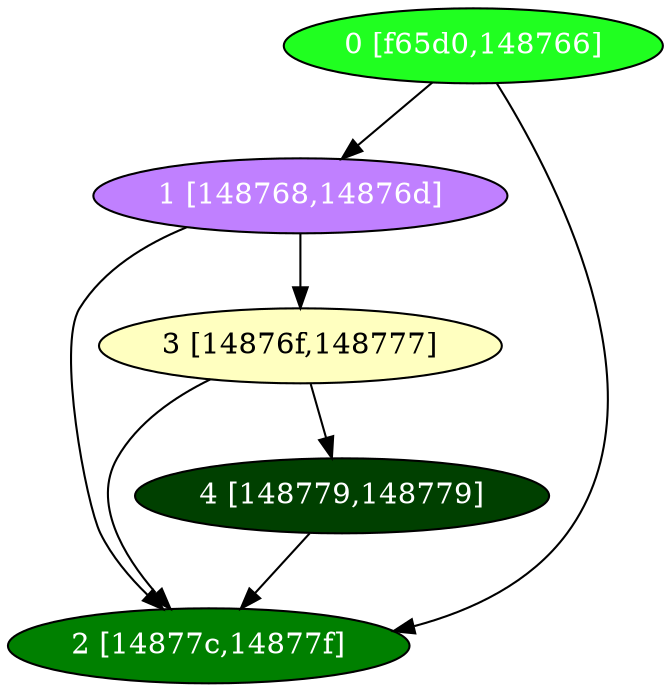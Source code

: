 diGraph libnss3{
	libnss3_0  [style=filled fillcolor="#20FF20" fontcolor="#ffffff" shape=oval label="0 [f65d0,148766]"]
	libnss3_1  [style=filled fillcolor="#C080FF" fontcolor="#ffffff" shape=oval label="1 [148768,14876d]"]
	libnss3_2  [style=filled fillcolor="#008000" fontcolor="#ffffff" shape=oval label="2 [14877c,14877f]"]
	libnss3_3  [style=filled fillcolor="#FFFFC0" fontcolor="#000000" shape=oval label="3 [14876f,148777]"]
	libnss3_4  [style=filled fillcolor="#004000" fontcolor="#ffffff" shape=oval label="4 [148779,148779]"]

	libnss3_0 -> libnss3_1
	libnss3_0 -> libnss3_2
	libnss3_1 -> libnss3_2
	libnss3_1 -> libnss3_3
	libnss3_3 -> libnss3_2
	libnss3_3 -> libnss3_4
	libnss3_4 -> libnss3_2
}